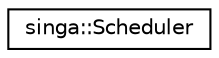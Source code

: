 digraph "Graphical Class Hierarchy"
{
  edge [fontname="Helvetica",fontsize="10",labelfontname="Helvetica",labelfontsize="10"];
  node [fontname="Helvetica",fontsize="10",shape=record];
  rankdir="LR";
  Node0 [label="singa::Scheduler",height=0.2,width=0.4,color="black", fillcolor="white", style="filled",URL="$classsinga_1_1Scheduler.html",tooltip="Scheduling Tensor operations with dependency detection. "];
}
